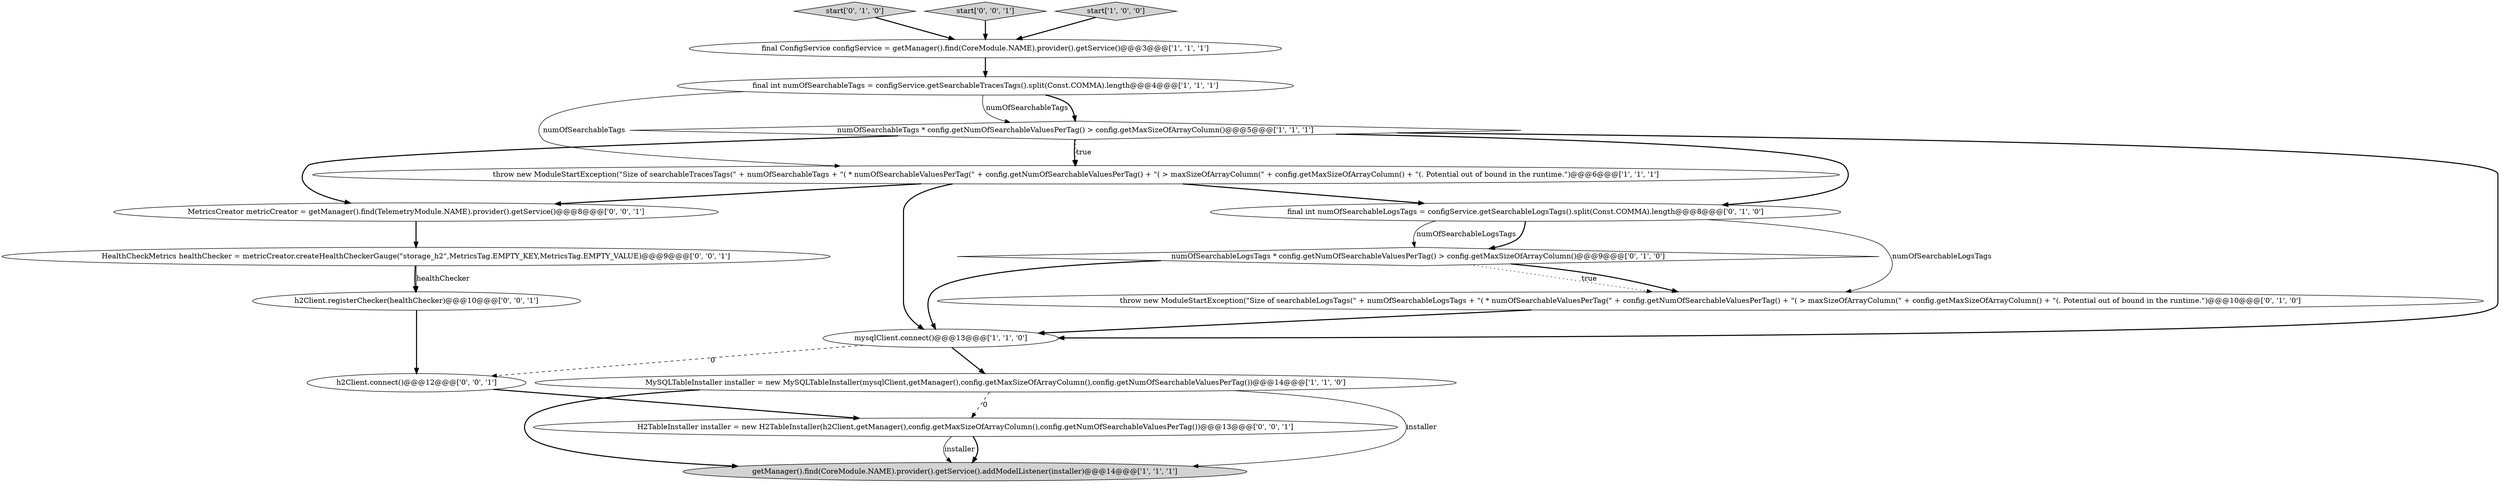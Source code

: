 digraph {
13 [style = filled, label = "H2TableInstaller installer = new H2TableInstaller(h2Client,getManager(),config.getMaxSizeOfArrayColumn(),config.getNumOfSearchableValuesPerTag())@@@13@@@['0', '0', '1']", fillcolor = white, shape = ellipse image = "AAA0AAABBB3BBB"];
4 [style = filled, label = "MySQLTableInstaller installer = new MySQLTableInstaller(mysqlClient,getManager(),config.getMaxSizeOfArrayColumn(),config.getNumOfSearchableValuesPerTag())@@@14@@@['1', '1', '0']", fillcolor = white, shape = ellipse image = "AAA0AAABBB1BBB"];
7 [style = filled, label = "mysqlClient.connect()@@@13@@@['1', '1', '0']", fillcolor = white, shape = ellipse image = "AAA0AAABBB1BBB"];
6 [style = filled, label = "throw new ModuleStartException(\"Size of searchableTracesTags(\" + numOfSearchableTags + \"( * numOfSearchableValuesPerTag(\" + config.getNumOfSearchableValuesPerTag() + \"( > maxSizeOfArrayColumn(\" + config.getMaxSizeOfArrayColumn() + \"(. Potential out of bound in the runtime.\")@@@6@@@['1', '1', '1']", fillcolor = white, shape = ellipse image = "AAA0AAABBB1BBB"];
10 [style = filled, label = "start['0', '1', '0']", fillcolor = lightgray, shape = diamond image = "AAA0AAABBB2BBB"];
2 [style = filled, label = "final ConfigService configService = getManager().find(CoreModule.NAME).provider().getService()@@@3@@@['1', '1', '1']", fillcolor = white, shape = ellipse image = "AAA0AAABBB1BBB"];
5 [style = filled, label = "final int numOfSearchableTags = configService.getSearchableTracesTags().split(Const.COMMA).length@@@4@@@['1', '1', '1']", fillcolor = white, shape = ellipse image = "AAA0AAABBB1BBB"];
8 [style = filled, label = "throw new ModuleStartException(\"Size of searchableLogsTags(\" + numOfSearchableLogsTags + \"( * numOfSearchableValuesPerTag(\" + config.getNumOfSearchableValuesPerTag() + \"( > maxSizeOfArrayColumn(\" + config.getMaxSizeOfArrayColumn() + \"(. Potential out of bound in the runtime.\")@@@10@@@['0', '1', '0']", fillcolor = white, shape = ellipse image = "AAA1AAABBB2BBB"];
12 [style = filled, label = "h2Client.registerChecker(healthChecker)@@@10@@@['0', '0', '1']", fillcolor = white, shape = ellipse image = "AAA0AAABBB3BBB"];
0 [style = filled, label = "numOfSearchableTags * config.getNumOfSearchableValuesPerTag() > config.getMaxSizeOfArrayColumn()@@@5@@@['1', '1', '1']", fillcolor = white, shape = diamond image = "AAA0AAABBB1BBB"];
1 [style = filled, label = "getManager().find(CoreModule.NAME).provider().getService().addModelListener(installer)@@@14@@@['1', '1', '1']", fillcolor = lightgray, shape = ellipse image = "AAA0AAABBB1BBB"];
11 [style = filled, label = "final int numOfSearchableLogsTags = configService.getSearchableLogsTags().split(Const.COMMA).length@@@8@@@['0', '1', '0']", fillcolor = white, shape = ellipse image = "AAA1AAABBB2BBB"];
16 [style = filled, label = "HealthCheckMetrics healthChecker = metricCreator.createHealthCheckerGauge(\"storage_h2\",MetricsTag.EMPTY_KEY,MetricsTag.EMPTY_VALUE)@@@9@@@['0', '0', '1']", fillcolor = white, shape = ellipse image = "AAA0AAABBB3BBB"];
15 [style = filled, label = "h2Client.connect()@@@12@@@['0', '0', '1']", fillcolor = white, shape = ellipse image = "AAA0AAABBB3BBB"];
17 [style = filled, label = "start['0', '0', '1']", fillcolor = lightgray, shape = diamond image = "AAA0AAABBB3BBB"];
9 [style = filled, label = "numOfSearchableLogsTags * config.getNumOfSearchableValuesPerTag() > config.getMaxSizeOfArrayColumn()@@@9@@@['0', '1', '0']", fillcolor = white, shape = diamond image = "AAA1AAABBB2BBB"];
14 [style = filled, label = "MetricsCreator metricCreator = getManager().find(TelemetryModule.NAME).provider().getService()@@@8@@@['0', '0', '1']", fillcolor = white, shape = ellipse image = "AAA0AAABBB3BBB"];
3 [style = filled, label = "start['1', '0', '0']", fillcolor = lightgray, shape = diamond image = "AAA0AAABBB1BBB"];
0->6 [style = bold, label=""];
9->8 [style = dotted, label="true"];
0->6 [style = dotted, label="true"];
10->2 [style = bold, label=""];
7->15 [style = dashed, label="0"];
14->16 [style = bold, label=""];
3->2 [style = bold, label=""];
0->7 [style = bold, label=""];
2->5 [style = bold, label=""];
5->0 [style = solid, label="numOfSearchableTags"];
12->15 [style = bold, label=""];
6->11 [style = bold, label=""];
11->9 [style = bold, label=""];
4->1 [style = solid, label="installer"];
11->8 [style = solid, label="numOfSearchableLogsTags"];
0->11 [style = bold, label=""];
4->1 [style = bold, label=""];
16->12 [style = bold, label=""];
5->0 [style = bold, label=""];
6->14 [style = bold, label=""];
7->4 [style = bold, label=""];
15->13 [style = bold, label=""];
5->6 [style = solid, label="numOfSearchableTags"];
13->1 [style = bold, label=""];
8->7 [style = bold, label=""];
11->9 [style = solid, label="numOfSearchableLogsTags"];
13->1 [style = solid, label="installer"];
4->13 [style = dashed, label="0"];
9->8 [style = bold, label=""];
6->7 [style = bold, label=""];
0->14 [style = bold, label=""];
16->12 [style = solid, label="healthChecker"];
17->2 [style = bold, label=""];
9->7 [style = bold, label=""];
}
